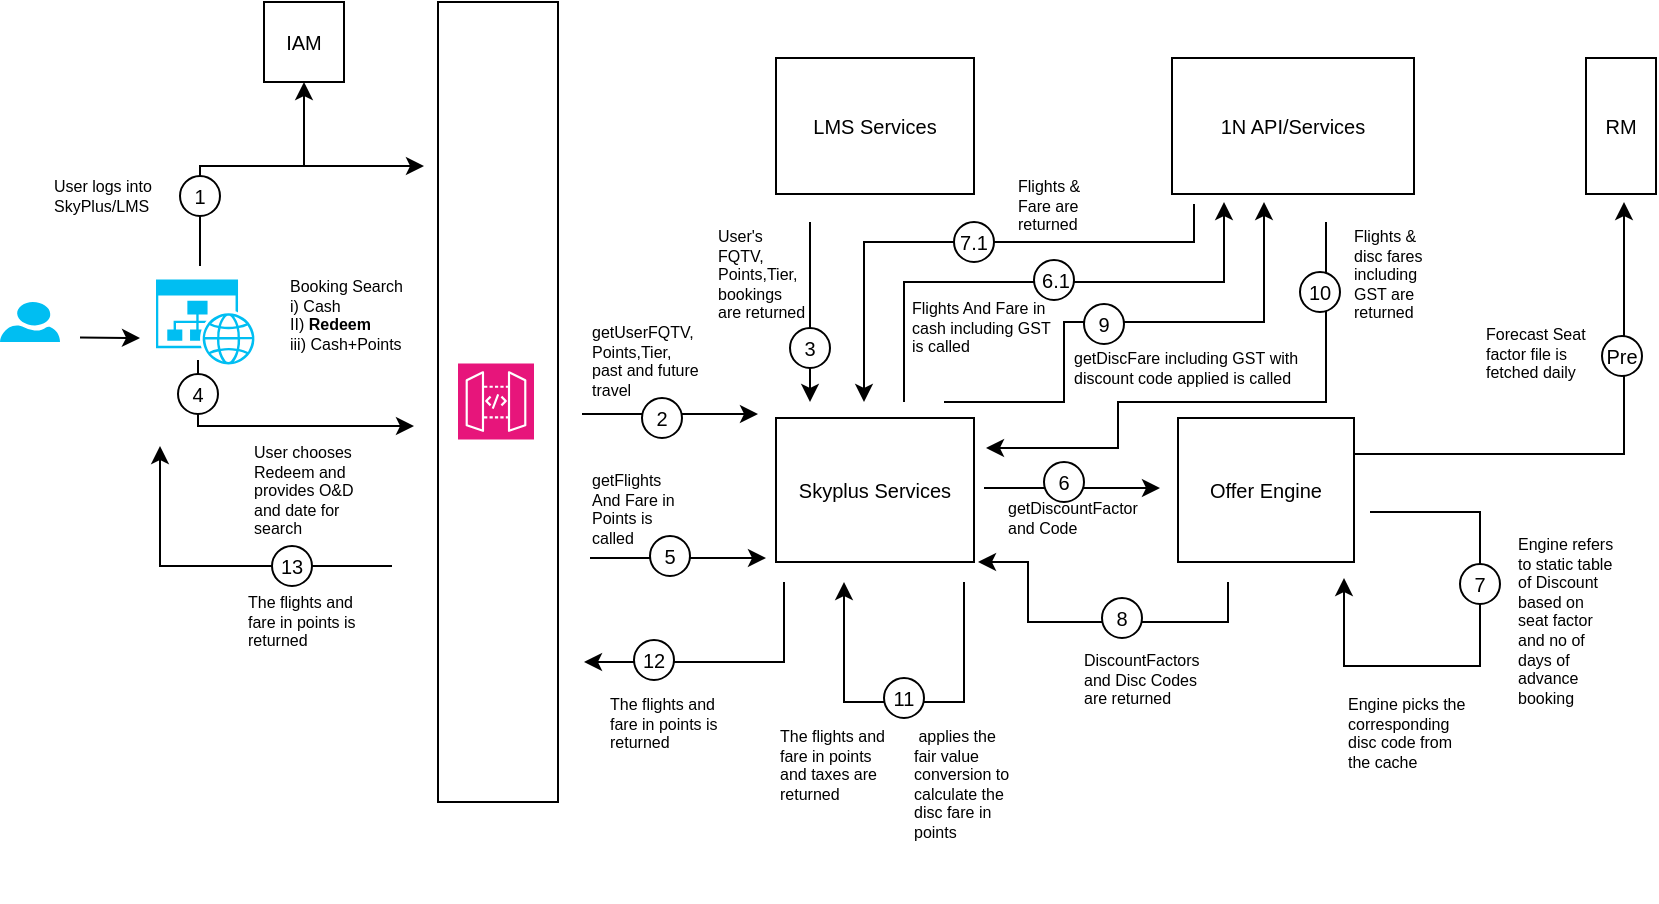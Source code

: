<mxfile version="24.0.7" type="github" pages="2">
  <diagram name="Search and Results" id="EjSmjShiK06Z1aKPEQtG">
    <mxGraphModel dx="1034" dy="446" grid="1" gridSize="10" guides="1" tooltips="1" connect="1" arrows="1" fold="1" page="1" pageScale="1" pageWidth="850" pageHeight="1100" math="0" shadow="0">
      <root>
        <mxCell id="0" />
        <mxCell id="1" parent="0" />
        <mxCell id="NHKOM5S_4V-dGVnU0B9f-1" value="" style="endArrow=classic;html=1;rounded=0;" parent="1" edge="1">
          <mxGeometry width="50" height="50" relative="1" as="geometry">
            <mxPoint x="460" y="240" as="sourcePoint" />
            <mxPoint x="620" y="140" as="targetPoint" />
            <Array as="points">
              <mxPoint x="460" y="180" />
              <mxPoint x="620" y="180" />
            </Array>
          </mxGeometry>
        </mxCell>
        <mxCell id="NHKOM5S_4V-dGVnU0B9f-2" value="" style="verticalLabelPosition=bottom;html=1;verticalAlign=top;align=center;strokeColor=none;fillColor=#00BEF2;shape=mxgraph.azure.user;" parent="1" vertex="1">
          <mxGeometry x="8" y="190" width="30" height="20" as="geometry" />
        </mxCell>
        <mxCell id="NHKOM5S_4V-dGVnU0B9f-3" value="" style="rounded=0;whiteSpace=wrap;html=1;" parent="1" vertex="1">
          <mxGeometry x="227" y="40" width="60" height="400" as="geometry" />
        </mxCell>
        <mxCell id="NHKOM5S_4V-dGVnU0B9f-4" value="" style="verticalLabelPosition=bottom;html=1;verticalAlign=top;align=center;strokeColor=none;fillColor=#00BEF2;shape=mxgraph.azure.website_generic;pointerEvents=1;" parent="1" vertex="1">
          <mxGeometry x="86" y="178.75" width="50" height="42.5" as="geometry" />
        </mxCell>
        <mxCell id="NHKOM5S_4V-dGVnU0B9f-5" value="" style="sketch=0;points=[[0,0,0],[0.25,0,0],[0.5,0,0],[0.75,0,0],[1,0,0],[0,1,0],[0.25,1,0],[0.5,1,0],[0.75,1,0],[1,1,0],[0,0.25,0],[0,0.5,0],[0,0.75,0],[1,0.25,0],[1,0.5,0],[1,0.75,0]];outlineConnect=0;fontColor=#232F3E;fillColor=#E7157B;strokeColor=#ffffff;dashed=0;verticalLabelPosition=bottom;verticalAlign=top;align=center;html=1;fontSize=12;fontStyle=0;aspect=fixed;shape=mxgraph.aws4.resourceIcon;resIcon=mxgraph.aws4.api_gateway;" parent="1" vertex="1">
          <mxGeometry x="237" y="220.75" width="38" height="38" as="geometry" />
        </mxCell>
        <mxCell id="NHKOM5S_4V-dGVnU0B9f-6" value="" style="endArrow=classic;html=1;rounded=0;" parent="1" edge="1">
          <mxGeometry width="50" height="50" relative="1" as="geometry">
            <mxPoint x="48" y="207.75" as="sourcePoint" />
            <mxPoint x="78" y="208" as="targetPoint" />
          </mxGeometry>
        </mxCell>
        <mxCell id="NHKOM5S_4V-dGVnU0B9f-7" value="" style="endArrow=classic;html=1;rounded=0;" parent="1" edge="1">
          <mxGeometry width="50" height="50" relative="1" as="geometry">
            <mxPoint x="108" y="172" as="sourcePoint" />
            <mxPoint x="220" y="122" as="targetPoint" />
            <Array as="points">
              <mxPoint x="108" y="122" />
            </Array>
          </mxGeometry>
        </mxCell>
        <mxCell id="NHKOM5S_4V-dGVnU0B9f-8" value="Booking Search&lt;br&gt;i) Cash&lt;br&gt;II) &lt;b&gt;Redeem&lt;/b&gt;&lt;br&gt;iii) Cash+Points" style="text;html=1;strokeColor=none;fillColor=none;align=left;verticalAlign=top;whiteSpace=wrap;rounded=0;fontSize=8;" parent="1" vertex="1">
          <mxGeometry x="150.5" y="171" width="58.5" height="47" as="geometry" />
        </mxCell>
        <mxCell id="NHKOM5S_4V-dGVnU0B9f-9" value="" style="endArrow=classic;html=1;rounded=0;entryX=0.5;entryY=1;entryDx=0;entryDy=0;" parent="1" target="NHKOM5S_4V-dGVnU0B9f-10" edge="1">
          <mxGeometry width="50" height="50" relative="1" as="geometry">
            <mxPoint x="160" y="122" as="sourcePoint" />
            <mxPoint x="200" y="72" as="targetPoint" />
          </mxGeometry>
        </mxCell>
        <mxCell id="NHKOM5S_4V-dGVnU0B9f-10" value="&lt;font style=&quot;font-size: 10px;&quot;&gt;IAM&lt;/font&gt;" style="rounded=0;whiteSpace=wrap;html=1;" parent="1" vertex="1">
          <mxGeometry x="140" y="40" width="40" height="40" as="geometry" />
        </mxCell>
        <mxCell id="NHKOM5S_4V-dGVnU0B9f-14" value="" style="ellipse;whiteSpace=wrap;html=1;aspect=fixed;" parent="1" vertex="1">
          <mxGeometry x="98" y="127" width="20" height="20" as="geometry" />
        </mxCell>
        <mxCell id="NHKOM5S_4V-dGVnU0B9f-15" value="&lt;font style=&quot;font-size: 10px;&quot;&gt;1&lt;/font&gt;" style="text;html=1;strokeColor=none;fillColor=none;align=center;verticalAlign=middle;whiteSpace=wrap;rounded=0;" parent="1" vertex="1">
          <mxGeometry x="93" y="127" width="30" height="20" as="geometry" />
        </mxCell>
        <mxCell id="NHKOM5S_4V-dGVnU0B9f-16" value="User logs into SkyPlus/LMS" style="text;html=1;strokeColor=none;fillColor=none;align=left;verticalAlign=top;whiteSpace=wrap;rounded=0;fontSize=8;" parent="1" vertex="1">
          <mxGeometry x="32.5" y="120.5" width="58.5" height="38.5" as="geometry" />
        </mxCell>
        <mxCell id="NHKOM5S_4V-dGVnU0B9f-17" value="" style="endArrow=classic;html=1;rounded=0;" parent="1" edge="1">
          <mxGeometry width="50" height="50" relative="1" as="geometry">
            <mxPoint x="107" y="219" as="sourcePoint" />
            <mxPoint x="215" y="252" as="targetPoint" />
            <Array as="points">
              <mxPoint x="107" y="252" />
            </Array>
          </mxGeometry>
        </mxCell>
        <mxCell id="NHKOM5S_4V-dGVnU0B9f-18" value="" style="ellipse;whiteSpace=wrap;html=1;aspect=fixed;" parent="1" vertex="1">
          <mxGeometry x="97" y="226" width="20" height="20" as="geometry" />
        </mxCell>
        <mxCell id="NHKOM5S_4V-dGVnU0B9f-19" value="&lt;font style=&quot;font-size: 10px;&quot;&gt;4&lt;/font&gt;" style="text;html=1;strokeColor=none;fillColor=none;align=center;verticalAlign=middle;whiteSpace=wrap;rounded=0;" parent="1" vertex="1">
          <mxGeometry x="92" y="226" width="30" height="20" as="geometry" />
        </mxCell>
        <mxCell id="NHKOM5S_4V-dGVnU0B9f-20" value="User chooses Redeem and provides O&amp;amp;D and date for search" style="text;html=1;strokeColor=none;fillColor=none;align=left;verticalAlign=top;whiteSpace=wrap;rounded=0;fontSize=8;" parent="1" vertex="1">
          <mxGeometry x="132.5" y="253.5" width="58.5" height="38.5" as="geometry" />
        </mxCell>
        <mxCell id="NHKOM5S_4V-dGVnU0B9f-21" value="&lt;font style=&quot;font-size: 10px;&quot;&gt;LMS Services&lt;/font&gt;" style="rounded=0;whiteSpace=wrap;html=1;" parent="1" vertex="1">
          <mxGeometry x="396" y="68" width="99" height="68" as="geometry" />
        </mxCell>
        <mxCell id="NHKOM5S_4V-dGVnU0B9f-22" value="&lt;font style=&quot;font-size: 10px;&quot;&gt;Skyplus Services&lt;/font&gt;" style="rounded=0;whiteSpace=wrap;html=1;" parent="1" vertex="1">
          <mxGeometry x="396" y="248" width="99" height="72" as="geometry" />
        </mxCell>
        <mxCell id="NHKOM5S_4V-dGVnU0B9f-23" value="&lt;font style=&quot;font-size: 10px;&quot;&gt;Offer Engine&lt;/font&gt;" style="rounded=0;whiteSpace=wrap;html=1;" parent="1" vertex="1">
          <mxGeometry x="597" y="248" width="88" height="72" as="geometry" />
        </mxCell>
        <mxCell id="NHKOM5S_4V-dGVnU0B9f-24" value="" style="endArrow=classic;html=1;rounded=0;" parent="1" edge="1">
          <mxGeometry width="50" height="50" relative="1" as="geometry">
            <mxPoint x="299" y="246" as="sourcePoint" />
            <mxPoint x="387" y="246" as="targetPoint" />
          </mxGeometry>
        </mxCell>
        <mxCell id="NHKOM5S_4V-dGVnU0B9f-25" value="&lt;font style=&quot;font-size: 10px;&quot;&gt;1N API/Services&lt;/font&gt;" style="rounded=0;whiteSpace=wrap;html=1;" parent="1" vertex="1">
          <mxGeometry x="594" y="68" width="121" height="68" as="geometry" />
        </mxCell>
        <mxCell id="NHKOM5S_4V-dGVnU0B9f-26" value="" style="ellipse;whiteSpace=wrap;html=1;aspect=fixed;" parent="1" vertex="1">
          <mxGeometry x="329" y="238" width="20" height="20" as="geometry" />
        </mxCell>
        <mxCell id="NHKOM5S_4V-dGVnU0B9f-27" value="&lt;font style=&quot;font-size: 10px;&quot;&gt;2&lt;/font&gt;" style="text;html=1;strokeColor=none;fillColor=none;align=center;verticalAlign=middle;whiteSpace=wrap;rounded=0;" parent="1" vertex="1">
          <mxGeometry x="324" y="238" width="30" height="20" as="geometry" />
        </mxCell>
        <mxCell id="NHKOM5S_4V-dGVnU0B9f-28" value="getUserFQTV, Points,Tier, past and future travel" style="text;html=1;strokeColor=none;fillColor=none;align=left;verticalAlign=top;whiteSpace=wrap;rounded=0;fontSize=8;" parent="1" vertex="1">
          <mxGeometry x="301.5" y="193.75" width="58.5" height="53" as="geometry" />
        </mxCell>
        <mxCell id="NHKOM5S_4V-dGVnU0B9f-29" value="getDiscFare including GST&amp;nbsp;&lt;span style=&quot;background-color: initial;&quot;&gt;with&lt;/span&gt;&lt;div&gt;discount code applied is called&lt;/div&gt;" style="text;html=1;strokeColor=none;fillColor=none;align=left;verticalAlign=top;whiteSpace=wrap;rounded=0;fontSize=8;" parent="1" vertex="1">
          <mxGeometry x="543" y="207" width="120" height="55" as="geometry" />
        </mxCell>
        <mxCell id="NHKOM5S_4V-dGVnU0B9f-30" value="" style="endArrow=classic;html=1;rounded=0;" parent="1" edge="1">
          <mxGeometry width="50" height="50" relative="1" as="geometry">
            <mxPoint x="500" y="283" as="sourcePoint" />
            <mxPoint x="588" y="283" as="targetPoint" />
          </mxGeometry>
        </mxCell>
        <mxCell id="NHKOM5S_4V-dGVnU0B9f-31" value="" style="ellipse;whiteSpace=wrap;html=1;aspect=fixed;" parent="1" vertex="1">
          <mxGeometry x="530" y="270" width="20" height="20" as="geometry" />
        </mxCell>
        <mxCell id="NHKOM5S_4V-dGVnU0B9f-32" value="&lt;span style=&quot;font-size: 10px;&quot;&gt;6&lt;/span&gt;" style="text;html=1;strokeColor=none;fillColor=none;align=center;verticalAlign=middle;whiteSpace=wrap;rounded=0;" parent="1" vertex="1">
          <mxGeometry x="525" y="270" width="30" height="20" as="geometry" />
        </mxCell>
        <mxCell id="NHKOM5S_4V-dGVnU0B9f-33" value="Flights And Fare in cash including GST is called" style="text;html=1;strokeColor=none;fillColor=none;align=left;verticalAlign=top;whiteSpace=wrap;rounded=0;fontSize=8;" parent="1" vertex="1">
          <mxGeometry x="461.75" y="182" width="74.25" height="33" as="geometry" />
        </mxCell>
        <mxCell id="NHKOM5S_4V-dGVnU0B9f-34" value="" style="endArrow=classic;html=1;rounded=0;" parent="1" edge="1">
          <mxGeometry width="50" height="50" relative="1" as="geometry">
            <mxPoint x="303" y="318" as="sourcePoint" />
            <mxPoint x="391" y="318" as="targetPoint" />
          </mxGeometry>
        </mxCell>
        <mxCell id="NHKOM5S_4V-dGVnU0B9f-35" value="" style="ellipse;whiteSpace=wrap;html=1;aspect=fixed;" parent="1" vertex="1">
          <mxGeometry x="333" y="307" width="20" height="20" as="geometry" />
        </mxCell>
        <mxCell id="NHKOM5S_4V-dGVnU0B9f-36" value="&lt;font style=&quot;font-size: 10px;&quot;&gt;5&lt;/font&gt;" style="text;html=1;strokeColor=none;fillColor=none;align=center;verticalAlign=middle;whiteSpace=wrap;rounded=0;" parent="1" vertex="1">
          <mxGeometry x="328" y="307" width="30" height="20" as="geometry" />
        </mxCell>
        <mxCell id="NHKOM5S_4V-dGVnU0B9f-37" value="getFlights And Fare in Points is called" style="text;html=1;strokeColor=none;fillColor=none;align=left;verticalAlign=top;whiteSpace=wrap;rounded=0;fontSize=8;" parent="1" vertex="1">
          <mxGeometry x="301.5" y="267.5" width="48.5" height="33" as="geometry" />
        </mxCell>
        <mxCell id="NHKOM5S_4V-dGVnU0B9f-38" value="" style="endArrow=classic;html=1;rounded=0;" parent="1" edge="1">
          <mxGeometry width="50" height="50" relative="1" as="geometry">
            <mxPoint x="480" y="240" as="sourcePoint" />
            <mxPoint x="640" y="140" as="targetPoint" />
            <Array as="points">
              <mxPoint x="540" y="240" />
              <mxPoint x="540" y="200" />
              <mxPoint x="640" y="200" />
              <mxPoint x="640" y="160" />
            </Array>
          </mxGeometry>
        </mxCell>
        <mxCell id="NHKOM5S_4V-dGVnU0B9f-39" value="&lt;font style=&quot;font-size: 10px;&quot;&gt;RM&lt;/font&gt;" style="rounded=0;whiteSpace=wrap;html=1;" parent="1" vertex="1">
          <mxGeometry x="801" y="68" width="35" height="68" as="geometry" />
        </mxCell>
        <mxCell id="NHKOM5S_4V-dGVnU0B9f-44" value="" style="ellipse;whiteSpace=wrap;html=1;aspect=fixed;" parent="1" vertex="1">
          <mxGeometry x="525" y="169" width="20" height="20" as="geometry" />
        </mxCell>
        <mxCell id="NHKOM5S_4V-dGVnU0B9f-45" value="&lt;span style=&quot;font-size: 10px;&quot;&gt;6.1&lt;/span&gt;" style="text;html=1;strokeColor=none;fillColor=none;align=center;verticalAlign=middle;whiteSpace=wrap;rounded=0;" parent="1" vertex="1">
          <mxGeometry x="521" y="169" width="30" height="20" as="geometry" />
        </mxCell>
        <mxCell id="NHKOM5S_4V-dGVnU0B9f-46" value="getDiscountFactor and Code" style="text;html=1;strokeColor=none;fillColor=none;align=left;verticalAlign=top;whiteSpace=wrap;rounded=0;fontSize=8;" parent="1" vertex="1">
          <mxGeometry x="510" y="282" width="58.5" height="33" as="geometry" />
        </mxCell>
        <mxCell id="NHKOM5S_4V-dGVnU0B9f-47" value="" style="ellipse;whiteSpace=wrap;html=1;aspect=fixed;" parent="1" vertex="1">
          <mxGeometry x="550" y="191" width="20" height="20" as="geometry" />
        </mxCell>
        <mxCell id="NHKOM5S_4V-dGVnU0B9f-48" value="&lt;span style=&quot;font-size: 10px;&quot;&gt;9&lt;/span&gt;" style="text;html=1;strokeColor=none;fillColor=none;align=center;verticalAlign=middle;whiteSpace=wrap;rounded=0;" parent="1" vertex="1">
          <mxGeometry x="545" y="191" width="30" height="20" as="geometry" />
        </mxCell>
        <mxCell id="NHKOM5S_4V-dGVnU0B9f-49" value="" style="endArrow=classic;html=1;rounded=0;" parent="1" edge="1">
          <mxGeometry width="50" height="50" relative="1" as="geometry">
            <mxPoint x="605" y="141" as="sourcePoint" />
            <mxPoint x="440" y="240" as="targetPoint" />
            <Array as="points">
              <mxPoint x="605" y="160" />
              <mxPoint x="520" y="160" />
              <mxPoint x="440" y="160" />
            </Array>
          </mxGeometry>
        </mxCell>
        <mxCell id="NHKOM5S_4V-dGVnU0B9f-50" value="" style="ellipse;whiteSpace=wrap;html=1;aspect=fixed;" parent="1" vertex="1">
          <mxGeometry x="485" y="150" width="20" height="20" as="geometry" />
        </mxCell>
        <mxCell id="NHKOM5S_4V-dGVnU0B9f-51" value="&lt;font style=&quot;font-size: 10px;&quot;&gt;7.1&lt;/font&gt;" style="text;html=1;strokeColor=none;fillColor=none;align=center;verticalAlign=middle;whiteSpace=wrap;rounded=0;" parent="1" vertex="1">
          <mxGeometry x="480" y="150" width="30" height="20" as="geometry" />
        </mxCell>
        <mxCell id="NHKOM5S_4V-dGVnU0B9f-52" value="Flights &amp;amp; Fare are returned" style="text;html=1;strokeColor=none;fillColor=none;align=left;verticalAlign=top;whiteSpace=wrap;rounded=0;fontSize=8;" parent="1" vertex="1">
          <mxGeometry x="514.75" y="120.5" width="33.5" height="39.25" as="geometry" />
        </mxCell>
        <mxCell id="NHKOM5S_4V-dGVnU0B9f-53" value="Forecast Seat factor file is fetched daily" style="text;html=1;strokeColor=none;fillColor=none;align=left;verticalAlign=top;whiteSpace=wrap;rounded=0;fontSize=8;" parent="1" vertex="1">
          <mxGeometry x="749" y="195" width="52" height="55" as="geometry" />
        </mxCell>
        <mxCell id="NHKOM5S_4V-dGVnU0B9f-54" value="" style="endArrow=classic;html=1;rounded=0;" parent="1" edge="1">
          <mxGeometry width="50" height="50" relative="1" as="geometry">
            <mxPoint x="693" y="295" as="sourcePoint" />
            <mxPoint x="680" y="328" as="targetPoint" />
            <Array as="points">
              <mxPoint x="748" y="295" />
              <mxPoint x="748" y="372" />
              <mxPoint x="680" y="372" />
              <mxPoint x="680" y="350" />
            </Array>
          </mxGeometry>
        </mxCell>
        <mxCell id="NHKOM5S_4V-dGVnU0B9f-55" value="" style="ellipse;whiteSpace=wrap;html=1;aspect=fixed;" parent="1" vertex="1">
          <mxGeometry x="738" y="321" width="20" height="20" as="geometry" />
        </mxCell>
        <mxCell id="NHKOM5S_4V-dGVnU0B9f-56" value="&lt;font style=&quot;font-size: 10px;&quot;&gt;7&lt;/font&gt;" style="text;html=1;strokeColor=none;fillColor=none;align=center;verticalAlign=middle;whiteSpace=wrap;rounded=0;" parent="1" vertex="1">
          <mxGeometry x="733" y="321" width="30" height="20" as="geometry" />
        </mxCell>
        <mxCell id="NHKOM5S_4V-dGVnU0B9f-61" value="Engine refers to static table of Discount based on seat factor and no of days of advance booking" style="text;html=1;strokeColor=none;fillColor=none;align=left;verticalAlign=top;whiteSpace=wrap;rounded=0;fontSize=8;" parent="1" vertex="1">
          <mxGeometry x="765" y="300" width="52" height="94" as="geometry" />
        </mxCell>
        <mxCell id="NHKOM5S_4V-dGVnU0B9f-62" value="Engine picks the corresponding disc code from the cache" style="text;html=1;strokeColor=none;fillColor=none;align=left;verticalAlign=top;whiteSpace=wrap;rounded=0;fontSize=8;" parent="1" vertex="1">
          <mxGeometry x="680" y="380" width="62" height="50" as="geometry" />
        </mxCell>
        <mxCell id="NHKOM5S_4V-dGVnU0B9f-63" value="" style="endArrow=classic;html=1;rounded=0;" parent="1" edge="1">
          <mxGeometry width="50" height="50" relative="1" as="geometry">
            <mxPoint x="490" y="330" as="sourcePoint" />
            <mxPoint x="430" y="330" as="targetPoint" />
            <Array as="points">
              <mxPoint x="490" y="390" />
              <mxPoint x="430" y="390" />
            </Array>
          </mxGeometry>
        </mxCell>
        <mxCell id="NHKOM5S_4V-dGVnU0B9f-64" value="" style="ellipse;whiteSpace=wrap;html=1;aspect=fixed;" parent="1" vertex="1">
          <mxGeometry x="450" y="378" width="20" height="20" as="geometry" />
        </mxCell>
        <mxCell id="NHKOM5S_4V-dGVnU0B9f-65" value="&lt;font style=&quot;font-size: 10px;&quot;&gt;11&lt;/font&gt;" style="text;html=1;strokeColor=none;fillColor=none;align=center;verticalAlign=middle;whiteSpace=wrap;rounded=0;" parent="1" vertex="1">
          <mxGeometry x="445" y="378" width="30" height="20" as="geometry" />
        </mxCell>
        <mxCell id="NHKOM5S_4V-dGVnU0B9f-66" value="The flights and fare in points&amp;nbsp; and taxes are returned" style="text;html=1;strokeColor=none;fillColor=none;align=left;verticalAlign=top;whiteSpace=wrap;rounded=0;fontSize=8;" parent="1" vertex="1">
          <mxGeometry x="396" y="396" width="58.5" height="33" as="geometry" />
        </mxCell>
        <mxCell id="NHKOM5S_4V-dGVnU0B9f-67" value="" style="endArrow=classic;html=1;rounded=0;" parent="1" edge="1">
          <mxGeometry width="50" height="50" relative="1" as="geometry">
            <mxPoint x="400" y="330" as="sourcePoint" />
            <mxPoint x="300" y="370" as="targetPoint" />
            <Array as="points">
              <mxPoint x="400" y="370" />
              <mxPoint x="330" y="370" />
            </Array>
          </mxGeometry>
        </mxCell>
        <mxCell id="NHKOM5S_4V-dGVnU0B9f-68" value="" style="ellipse;whiteSpace=wrap;html=1;aspect=fixed;" parent="1" vertex="1">
          <mxGeometry x="325" y="359" width="20" height="20" as="geometry" />
        </mxCell>
        <mxCell id="NHKOM5S_4V-dGVnU0B9f-69" value="&lt;font style=&quot;font-size: 10px;&quot;&gt;12&lt;/font&gt;" style="text;html=1;strokeColor=none;fillColor=none;align=center;verticalAlign=middle;whiteSpace=wrap;rounded=0;" parent="1" vertex="1">
          <mxGeometry x="320" y="359" width="30" height="20" as="geometry" />
        </mxCell>
        <mxCell id="NHKOM5S_4V-dGVnU0B9f-70" value="The flights and fare in points is returned" style="text;html=1;strokeColor=none;fillColor=none;align=left;verticalAlign=top;whiteSpace=wrap;rounded=0;fontSize=8;" parent="1" vertex="1">
          <mxGeometry x="310.75" y="380" width="58.5" height="33" as="geometry" />
        </mxCell>
        <mxCell id="NHKOM5S_4V-dGVnU0B9f-71" value="" style="endArrow=classic;html=1;rounded=0;" parent="1" edge="1">
          <mxGeometry width="50" height="50" relative="1" as="geometry">
            <mxPoint x="204" y="322" as="sourcePoint" />
            <mxPoint x="88" y="262" as="targetPoint" />
            <Array as="points">
              <mxPoint x="171" y="322" />
              <mxPoint x="88" y="322" />
            </Array>
          </mxGeometry>
        </mxCell>
        <mxCell id="NHKOM5S_4V-dGVnU0B9f-72" value="" style="ellipse;whiteSpace=wrap;html=1;aspect=fixed;" parent="1" vertex="1">
          <mxGeometry x="144" y="312" width="20" height="20" as="geometry" />
        </mxCell>
        <mxCell id="NHKOM5S_4V-dGVnU0B9f-73" value="&lt;font style=&quot;font-size: 10px;&quot;&gt;13&lt;/font&gt;" style="text;html=1;strokeColor=none;fillColor=none;align=center;verticalAlign=middle;whiteSpace=wrap;rounded=0;" parent="1" vertex="1">
          <mxGeometry x="139" y="312" width="30" height="20" as="geometry" />
        </mxCell>
        <mxCell id="NHKOM5S_4V-dGVnU0B9f-74" value="The flights and fare in points is returned" style="text;html=1;strokeColor=none;fillColor=none;align=left;verticalAlign=top;whiteSpace=wrap;rounded=0;fontSize=8;" parent="1" vertex="1">
          <mxGeometry x="129.75" y="329" width="58.5" height="33" as="geometry" />
        </mxCell>
        <mxCell id="NHKOM5S_4V-dGVnU0B9f-75" value="" style="endArrow=classic;html=1;rounded=0;" parent="1" edge="1">
          <mxGeometry width="50" height="50" relative="1" as="geometry">
            <mxPoint x="413" y="150" as="sourcePoint" />
            <mxPoint x="413" y="240" as="targetPoint" />
            <Array as="points">
              <mxPoint x="413" y="150" />
            </Array>
          </mxGeometry>
        </mxCell>
        <mxCell id="NHKOM5S_4V-dGVnU0B9f-76" value="User&#39;s FQTV, Points,Tier, bookings are returned" style="text;html=1;strokeColor=none;fillColor=none;align=left;verticalAlign=top;whiteSpace=wrap;rounded=0;fontSize=8;" parent="1" vertex="1">
          <mxGeometry x="365" y="145.75" width="46" height="52" as="geometry" />
        </mxCell>
        <mxCell id="NHKOM5S_4V-dGVnU0B9f-77" value="" style="ellipse;whiteSpace=wrap;html=1;aspect=fixed;" parent="1" vertex="1">
          <mxGeometry x="403" y="203" width="20" height="20" as="geometry" />
        </mxCell>
        <mxCell id="NHKOM5S_4V-dGVnU0B9f-78" value="&lt;font style=&quot;font-size: 10px;&quot;&gt;3&lt;/font&gt;" style="text;html=1;strokeColor=none;fillColor=none;align=center;verticalAlign=middle;whiteSpace=wrap;rounded=0;" parent="1" vertex="1">
          <mxGeometry x="398" y="203" width="30" height="20" as="geometry" />
        </mxCell>
        <mxCell id="NHKOM5S_4V-dGVnU0B9f-79" value="" style="endArrow=classic;html=1;rounded=0;entryX=1;entryY=0.25;entryDx=0;entryDy=0;exitX=1;exitY=0.25;exitDx=0;exitDy=0;" parent="1" source="NHKOM5S_4V-dGVnU0B9f-23" edge="1">
          <mxGeometry width="50" height="50" relative="1" as="geometry">
            <mxPoint x="817" y="157" as="sourcePoint" />
            <mxPoint x="820" y="140" as="targetPoint" />
            <Array as="points">
              <mxPoint x="820" y="266" />
            </Array>
          </mxGeometry>
        </mxCell>
        <mxCell id="NHKOM5S_4V-dGVnU0B9f-80" value="&lt;font style=&quot;font-size: 10px;&quot;&gt;Pre&lt;/font&gt;" style="ellipse;whiteSpace=wrap;html=1;aspect=fixed;" parent="1" vertex="1">
          <mxGeometry x="809" y="207" width="20" height="20" as="geometry" />
        </mxCell>
        <mxCell id="NHKOM5S_4V-dGVnU0B9f-81" value="&amp;nbsp;applies the fair value conversion to calculate the disc fare in points" style="text;html=1;strokeColor=none;fillColor=none;align=left;verticalAlign=top;whiteSpace=wrap;rounded=0;fontSize=8;" parent="1" vertex="1">
          <mxGeometry x="462.75" y="396" width="52" height="94" as="geometry" />
        </mxCell>
        <mxCell id="2raeTAF3LF-SIuXbgyYo-2" value="" style="endArrow=classic;html=1;rounded=0;" parent="1" edge="1">
          <mxGeometry width="50" height="50" relative="1" as="geometry">
            <mxPoint x="671" y="150" as="sourcePoint" />
            <mxPoint x="501" y="263" as="targetPoint" />
            <Array as="points">
              <mxPoint x="671" y="183" />
              <mxPoint x="671" y="240" />
              <mxPoint x="567" y="240" />
              <mxPoint x="567" y="263" />
            </Array>
          </mxGeometry>
        </mxCell>
        <mxCell id="2raeTAF3LF-SIuXbgyYo-3" value="Flights &amp;amp; disc fares including GST are returned" style="text;html=1;strokeColor=none;fillColor=none;align=left;verticalAlign=top;whiteSpace=wrap;rounded=0;fontSize=8;" parent="1" vertex="1">
          <mxGeometry x="683" y="145.75" width="45.25" height="33" as="geometry" />
        </mxCell>
        <mxCell id="2raeTAF3LF-SIuXbgyYo-5" value="" style="endArrow=classic;html=1;rounded=0;entryX=1;entryY=1;entryDx=0;entryDy=0;" parent="1" edge="1">
          <mxGeometry width="50" height="50" relative="1" as="geometry">
            <mxPoint x="622" y="330" as="sourcePoint" />
            <mxPoint x="497" y="320" as="targetPoint" />
            <Array as="points">
              <mxPoint x="622" y="350" />
              <mxPoint x="522" y="350" />
              <mxPoint x="522" y="320" />
            </Array>
          </mxGeometry>
        </mxCell>
        <mxCell id="2raeTAF3LF-SIuXbgyYo-6" value="" style="ellipse;whiteSpace=wrap;html=1;aspect=fixed;" parent="1" vertex="1">
          <mxGeometry x="559" y="338" width="20" height="20" as="geometry" />
        </mxCell>
        <mxCell id="2raeTAF3LF-SIuXbgyYo-7" value="&lt;span style=&quot;font-size: 10px;&quot;&gt;8&lt;/span&gt;" style="text;html=1;strokeColor=none;fillColor=none;align=center;verticalAlign=middle;whiteSpace=wrap;rounded=0;" parent="1" vertex="1">
          <mxGeometry x="554" y="338" width="30" height="20" as="geometry" />
        </mxCell>
        <mxCell id="2raeTAF3LF-SIuXbgyYo-8" value="DiscountFactors and Disc Codes are returned" style="text;html=1;strokeColor=none;fillColor=none;align=left;verticalAlign=top;whiteSpace=wrap;rounded=0;fontSize=8;" parent="1" vertex="1">
          <mxGeometry x="548.25" y="358" width="58.5" height="33" as="geometry" />
        </mxCell>
        <mxCell id="2raeTAF3LF-SIuXbgyYo-9" value="&lt;font style=&quot;font-size: 10px;&quot;&gt;10&lt;/font&gt;" style="ellipse;whiteSpace=wrap;html=1;aspect=fixed;" parent="1" vertex="1">
          <mxGeometry x="658" y="175" width="20" height="20" as="geometry" />
        </mxCell>
      </root>
    </mxGraphModel>
  </diagram>
  <diagram id="nsvEIveBiJCa4OcWRLMD" name="Book">
    <mxGraphModel dx="1034" dy="446" grid="1" gridSize="10" guides="1" tooltips="1" connect="1" arrows="1" fold="1" page="1" pageScale="1" pageWidth="850" pageHeight="1100" math="0" shadow="0">
      <root>
        <mxCell id="0" />
        <mxCell id="1" parent="0" />
        <mxCell id="w05_cwSDtQMUngxFDME1-2" value="" style="verticalLabelPosition=bottom;html=1;verticalAlign=top;align=center;strokeColor=none;fillColor=#00BEF2;shape=mxgraph.azure.user;" parent="1" vertex="1">
          <mxGeometry x="8" y="190" width="30" height="20" as="geometry" />
        </mxCell>
        <mxCell id="w05_cwSDtQMUngxFDME1-3" value="" style="rounded=0;whiteSpace=wrap;html=1;" parent="1" vertex="1">
          <mxGeometry x="227" y="40" width="60" height="400" as="geometry" />
        </mxCell>
        <mxCell id="w05_cwSDtQMUngxFDME1-4" value="" style="verticalLabelPosition=bottom;html=1;verticalAlign=top;align=center;strokeColor=none;fillColor=#00BEF2;shape=mxgraph.azure.website_generic;pointerEvents=1;" parent="1" vertex="1">
          <mxGeometry x="86" y="178.75" width="50" height="42.5" as="geometry" />
        </mxCell>
        <mxCell id="w05_cwSDtQMUngxFDME1-5" value="" style="sketch=0;points=[[0,0,0],[0.25,0,0],[0.5,0,0],[0.75,0,0],[1,0,0],[0,1,0],[0.25,1,0],[0.5,1,0],[0.75,1,0],[1,1,0],[0,0.25,0],[0,0.5,0],[0,0.75,0],[1,0.25,0],[1,0.5,0],[1,0.75,0]];outlineConnect=0;fontColor=#232F3E;fillColor=#E7157B;strokeColor=#ffffff;dashed=0;verticalLabelPosition=bottom;verticalAlign=top;align=center;html=1;fontSize=12;fontStyle=0;aspect=fixed;shape=mxgraph.aws4.resourceIcon;resIcon=mxgraph.aws4.api_gateway;" parent="1" vertex="1">
          <mxGeometry x="237" y="219.75" width="38" height="38" as="geometry" />
        </mxCell>
        <mxCell id="w05_cwSDtQMUngxFDME1-6" value="" style="endArrow=classic;html=1;rounded=0;" parent="1" edge="1">
          <mxGeometry width="50" height="50" relative="1" as="geometry">
            <mxPoint x="48" y="207.75" as="sourcePoint" />
            <mxPoint x="78" y="208" as="targetPoint" />
          </mxGeometry>
        </mxCell>
        <mxCell id="w05_cwSDtQMUngxFDME1-7" value="Book&lt;br&gt;I) Redeem Points" style="text;html=1;strokeColor=none;fillColor=none;align=left;verticalAlign=top;whiteSpace=wrap;rounded=0;fontSize=8;" parent="1" vertex="1">
          <mxGeometry x="140" y="171" width="69" height="47" as="geometry" />
        </mxCell>
        <mxCell id="w05_cwSDtQMUngxFDME1-8" value="" style="endArrow=classic;html=1;rounded=0;" parent="1" edge="1">
          <mxGeometry width="50" height="50" relative="1" as="geometry">
            <mxPoint x="107" y="219" as="sourcePoint" />
            <mxPoint x="215" y="252" as="targetPoint" />
            <Array as="points">
              <mxPoint x="107" y="252" />
            </Array>
          </mxGeometry>
        </mxCell>
        <mxCell id="w05_cwSDtQMUngxFDME1-9" value="" style="ellipse;whiteSpace=wrap;html=1;aspect=fixed;" parent="1" vertex="1">
          <mxGeometry x="97" y="226" width="20" height="20" as="geometry" />
        </mxCell>
        <mxCell id="w05_cwSDtQMUngxFDME1-10" value="&lt;font style=&quot;font-size: 10px;&quot;&gt;14&lt;/font&gt;" style="text;html=1;strokeColor=none;fillColor=none;align=center;verticalAlign=middle;whiteSpace=wrap;rounded=0;" parent="1" vertex="1">
          <mxGeometry x="92" y="226" width="30" height="20" as="geometry" />
        </mxCell>
        <mxCell id="w05_cwSDtQMUngxFDME1-11" value="User chooses a book a flight using points" style="text;html=1;strokeColor=none;fillColor=none;align=left;verticalAlign=top;whiteSpace=wrap;rounded=0;fontSize=8;" parent="1" vertex="1">
          <mxGeometry x="132.5" y="253.5" width="58.5" height="38.5" as="geometry" />
        </mxCell>
        <mxCell id="w05_cwSDtQMUngxFDME1-12" value="&lt;font style=&quot;font-size: 10px;&quot;&gt;LMS Services&lt;/font&gt;" style="rounded=0;whiteSpace=wrap;html=1;" parent="1" vertex="1">
          <mxGeometry x="340" y="40" width="99" height="68" as="geometry" />
        </mxCell>
        <mxCell id="w05_cwSDtQMUngxFDME1-13" value="&lt;font style=&quot;font-size: 10px;&quot;&gt;Skyplus Services&lt;/font&gt;" style="rounded=0;whiteSpace=wrap;html=1;" parent="1" vertex="1">
          <mxGeometry x="396" y="248" width="99" height="72" as="geometry" />
        </mxCell>
        <mxCell id="w05_cwSDtQMUngxFDME1-14" value="&lt;font style=&quot;font-size: 10px;&quot;&gt;Payment Gateway&lt;/font&gt;" style="rounded=0;whiteSpace=wrap;html=1;" parent="1" vertex="1">
          <mxGeometry x="597" y="248" width="88" height="72" as="geometry" />
        </mxCell>
        <mxCell id="w05_cwSDtQMUngxFDME1-15" value="&lt;font style=&quot;font-size: 10px;&quot;&gt;1N API/Services&lt;/font&gt;" style="rounded=0;whiteSpace=wrap;html=1;" parent="1" vertex="1">
          <mxGeometry x="594" y="39" width="121" height="68" as="geometry" />
        </mxCell>
        <mxCell id="w05_cwSDtQMUngxFDME1-16" value="" style="endArrow=classic;html=1;rounded=0;" parent="1" edge="1">
          <mxGeometry width="50" height="50" relative="1" as="geometry">
            <mxPoint x="500" y="279" as="sourcePoint" />
            <mxPoint x="588" y="279" as="targetPoint" />
          </mxGeometry>
        </mxCell>
        <mxCell id="w05_cwSDtQMUngxFDME1-17" value="" style="ellipse;whiteSpace=wrap;html=1;aspect=fixed;" parent="1" vertex="1">
          <mxGeometry x="530" y="268" width="20" height="20" as="geometry" />
        </mxCell>
        <mxCell id="w05_cwSDtQMUngxFDME1-18" value="&lt;span style=&quot;font-size: 10px;&quot;&gt;17&lt;/span&gt;" style="text;html=1;strokeColor=none;fillColor=none;align=center;verticalAlign=middle;whiteSpace=wrap;rounded=0;" parent="1" vertex="1">
          <mxGeometry x="525" y="268" width="30" height="20" as="geometry" />
        </mxCell>
        <mxCell id="w05_cwSDtQMUngxFDME1-20" value="" style="endArrow=classic;html=1;rounded=0;" parent="1" edge="1">
          <mxGeometry width="50" height="50" relative="1" as="geometry">
            <mxPoint x="295" y="278" as="sourcePoint" />
            <mxPoint x="383" y="278" as="targetPoint" />
          </mxGeometry>
        </mxCell>
        <mxCell id="w05_cwSDtQMUngxFDME1-21" value="" style="ellipse;whiteSpace=wrap;html=1;aspect=fixed;" parent="1" vertex="1">
          <mxGeometry x="325" y="268" width="20" height="20" as="geometry" />
        </mxCell>
        <mxCell id="w05_cwSDtQMUngxFDME1-22" value="&lt;font style=&quot;font-size: 10px;&quot;&gt;15&lt;/font&gt;" style="text;html=1;strokeColor=none;fillColor=none;align=center;verticalAlign=middle;whiteSpace=wrap;rounded=0;" parent="1" vertex="1">
          <mxGeometry x="320" y="268" width="30" height="20" as="geometry" />
        </mxCell>
        <mxCell id="w05_cwSDtQMUngxFDME1-23" value="bookFlight with Points is called" style="text;html=1;strokeColor=none;fillColor=none;align=left;verticalAlign=top;whiteSpace=wrap;rounded=0;fontSize=8;" parent="1" vertex="1">
          <mxGeometry x="308.75" y="232" width="58.5" height="33" as="geometry" />
        </mxCell>
        <mxCell id="w05_cwSDtQMUngxFDME1-28" value="PayCashPart (Taxes) is called" style="text;html=1;strokeColor=none;fillColor=none;align=left;verticalAlign=top;whiteSpace=wrap;rounded=0;fontSize=8;" parent="1" vertex="1">
          <mxGeometry x="513.75" y="289" width="58.5" height="33" as="geometry" />
        </mxCell>
        <mxCell id="w05_cwSDtQMUngxFDME1-31" value="" style="endArrow=classic;html=1;rounded=0;" parent="1" edge="1">
          <mxGeometry width="50" height="50" relative="1" as="geometry">
            <mxPoint x="450" y="328" as="sourcePoint" />
            <mxPoint x="630" y="372" as="targetPoint" />
            <Array as="points">
              <mxPoint x="450" y="372" />
              <mxPoint x="605" y="372" />
            </Array>
          </mxGeometry>
        </mxCell>
        <mxCell id="w05_cwSDtQMUngxFDME1-32" value="" style="ellipse;whiteSpace=wrap;html=1;aspect=fixed;" parent="1" vertex="1">
          <mxGeometry x="519" y="360" width="20" height="20" as="geometry" />
        </mxCell>
        <mxCell id="w05_cwSDtQMUngxFDME1-33" value="&lt;font style=&quot;font-size: 10px;&quot;&gt;20&lt;/font&gt;" style="text;html=1;strokeColor=none;fillColor=none;align=center;verticalAlign=middle;whiteSpace=wrap;rounded=0;" parent="1" vertex="1">
          <mxGeometry x="514" y="360" width="30" height="20" as="geometry" />
        </mxCell>
        <mxCell id="w05_cwSDtQMUngxFDME1-34" value="PNR, original price, disc price, seat factor and conversion factor is saved" style="text;html=1;strokeColor=none;fillColor=none;align=left;verticalAlign=top;whiteSpace=wrap;rounded=0;fontSize=8;" parent="1" vertex="1">
          <mxGeometry x="480" y="380" width="97.5" height="40" as="geometry" />
        </mxCell>
        <mxCell id="w05_cwSDtQMUngxFDME1-35" value="" style="endArrow=classic;html=1;rounded=0;" parent="1" edge="1">
          <mxGeometry width="50" height="50" relative="1" as="geometry">
            <mxPoint x="385" y="306" as="sourcePoint" />
            <mxPoint x="297" y="306" as="targetPoint" />
            <Array as="points">
              <mxPoint x="352" y="306" />
              <mxPoint x="319" y="306" />
            </Array>
          </mxGeometry>
        </mxCell>
        <mxCell id="w05_cwSDtQMUngxFDME1-36" value="" style="ellipse;whiteSpace=wrap;html=1;aspect=fixed;" parent="1" vertex="1">
          <mxGeometry x="325" y="296" width="20" height="20" as="geometry" />
        </mxCell>
        <mxCell id="w05_cwSDtQMUngxFDME1-37" value="&lt;font style=&quot;font-size: 10px;&quot;&gt;20.1&lt;/font&gt;" style="text;html=1;strokeColor=none;fillColor=none;align=center;verticalAlign=middle;whiteSpace=wrap;rounded=0;" parent="1" vertex="1">
          <mxGeometry x="320" y="296" width="30" height="20" as="geometry" />
        </mxCell>
        <mxCell id="w05_cwSDtQMUngxFDME1-38" value="Itinerary with PNR is returned" style="text;html=1;strokeColor=none;fillColor=none;align=left;verticalAlign=top;whiteSpace=wrap;rounded=0;fontSize=8;" parent="1" vertex="1">
          <mxGeometry x="309.75" y="318" width="58.5" height="33" as="geometry" />
        </mxCell>
        <mxCell id="w05_cwSDtQMUngxFDME1-39" value="" style="endArrow=classic;html=1;rounded=0;" parent="1" edge="1">
          <mxGeometry width="50" height="50" relative="1" as="geometry">
            <mxPoint x="204" y="322" as="sourcePoint" />
            <mxPoint x="88" y="262" as="targetPoint" />
            <Array as="points">
              <mxPoint x="171" y="322" />
              <mxPoint x="88" y="322" />
            </Array>
          </mxGeometry>
        </mxCell>
        <mxCell id="w05_cwSDtQMUngxFDME1-40" value="" style="ellipse;whiteSpace=wrap;html=1;aspect=fixed;" parent="1" vertex="1">
          <mxGeometry x="144" y="312" width="20" height="20" as="geometry" />
        </mxCell>
        <mxCell id="w05_cwSDtQMUngxFDME1-41" value="&lt;font style=&quot;font-size: 10px;&quot;&gt;21&lt;/font&gt;" style="text;html=1;strokeColor=none;fillColor=none;align=center;verticalAlign=middle;whiteSpace=wrap;rounded=0;" parent="1" vertex="1">
          <mxGeometry x="139" y="312" width="30" height="20" as="geometry" />
        </mxCell>
        <mxCell id="w05_cwSDtQMUngxFDME1-42" value="Itinerary" style="text;html=1;strokeColor=none;fillColor=none;align=left;verticalAlign=top;whiteSpace=wrap;rounded=0;fontSize=8;" parent="1" vertex="1">
          <mxGeometry x="102" y="332" width="34" height="33" as="geometry" />
        </mxCell>
        <mxCell id="IUlN5LjIvORy5t-scPod-1" value="" style="endArrow=classic;html=1;rounded=0;" parent="1" edge="1">
          <mxGeometry width="50" height="50" relative="1" as="geometry">
            <mxPoint x="460" y="240" as="sourcePoint" />
            <mxPoint x="580" y="80" as="targetPoint" />
            <Array as="points">
              <mxPoint x="460" y="200" />
              <mxPoint x="460" y="170" />
              <mxPoint x="540" y="170" />
              <mxPoint x="540" y="80" />
            </Array>
          </mxGeometry>
        </mxCell>
        <mxCell id="IUlN5LjIvORy5t-scPod-2" value="" style="ellipse;whiteSpace=wrap;html=1;aspect=fixed;" parent="1" vertex="1">
          <mxGeometry x="495" y="158" width="20" height="20" as="geometry" />
        </mxCell>
        <mxCell id="IUlN5LjIvORy5t-scPod-3" value="&lt;font style=&quot;font-size: 10px;&quot;&gt;18&lt;/font&gt;" style="text;html=1;strokeColor=none;fillColor=none;align=center;verticalAlign=middle;whiteSpace=wrap;rounded=0;" parent="1" vertex="1">
          <mxGeometry x="490" y="158" width="30" height="20" as="geometry" />
        </mxCell>
        <mxCell id="IUlN5LjIvORy5t-scPod-4" value="CreateBooking" style="text;html=1;strokeColor=none;fillColor=none;align=left;verticalAlign=top;whiteSpace=wrap;rounded=0;fontSize=8;" parent="1" vertex="1">
          <mxGeometry x="475.75" y="100" width="58.5" height="33" as="geometry" />
        </mxCell>
        <mxCell id="WMAwAOBkDRYZOl5rqW0l-2" value="" style="endArrow=classic;html=1;rounded=0;" parent="1" edge="1">
          <mxGeometry width="50" height="50" relative="1" as="geometry">
            <mxPoint x="680" y="120" as="sourcePoint" />
            <mxPoint x="480" y="240" as="targetPoint" />
            <Array as="points">
              <mxPoint x="680" y="160" />
              <mxPoint x="680" y="200" />
              <mxPoint x="480" y="200" />
            </Array>
          </mxGeometry>
        </mxCell>
        <mxCell id="WMAwAOBkDRYZOl5rqW0l-3" value="" style="ellipse;whiteSpace=wrap;html=1;aspect=fixed;" parent="1" vertex="1">
          <mxGeometry x="549" y="190" width="20" height="20" as="geometry" />
        </mxCell>
        <mxCell id="WMAwAOBkDRYZOl5rqW0l-4" value="&lt;font style=&quot;font-size: 10px;&quot;&gt;19&lt;/font&gt;" style="text;html=1;strokeColor=none;fillColor=none;align=center;verticalAlign=middle;whiteSpace=wrap;rounded=0;" parent="1" vertex="1">
          <mxGeometry x="544" y="190" width="30" height="20" as="geometry" />
        </mxCell>
        <mxCell id="WMAwAOBkDRYZOl5rqW0l-5" value="PNR is generated" style="text;html=1;strokeColor=none;fillColor=none;align=left;verticalAlign=top;whiteSpace=wrap;rounded=0;fontSize=8;" parent="1" vertex="1">
          <mxGeometry x="569" y="203.75" width="58.5" height="33" as="geometry" />
        </mxCell>
        <mxCell id="WMAwAOBkDRYZOl5rqW0l-6" value="Record system" style="rounded=0;whiteSpace=wrap;html=1;" parent="1" vertex="1">
          <mxGeometry x="640" y="346" width="80" height="60" as="geometry" />
        </mxCell>
        <mxCell id="WMAwAOBkDRYZOl5rqW0l-7" value="May be offer engine or 1N (Navitaire)" style="text;html=1;strokeColor=none;fillColor=none;align=left;verticalAlign=top;whiteSpace=wrap;rounded=0;fontSize=8;" parent="1" vertex="1">
          <mxGeometry x="636" y="409" width="97.5" height="40" as="geometry" />
        </mxCell>
        <mxCell id="WMAwAOBkDRYZOl5rqW0l-8" value="" style="endArrow=classic;html=1;rounded=0;" parent="1" edge="1">
          <mxGeometry width="50" height="50" relative="1" as="geometry">
            <mxPoint x="400" y="240" as="sourcePoint" />
            <mxPoint x="368" y="120" as="targetPoint" />
            <Array as="points">
              <mxPoint x="368" y="210" />
            </Array>
          </mxGeometry>
        </mxCell>
        <mxCell id="WMAwAOBkDRYZOl5rqW0l-9" value="Booking information is saved in LMS. Points debited" style="text;html=1;strokeColor=none;fillColor=none;align=left;verticalAlign=top;whiteSpace=wrap;rounded=0;fontSize=8;" parent="1" vertex="1">
          <mxGeometry x="414" y="115.75" width="66" height="60.25" as="geometry" />
        </mxCell>
        <mxCell id="WMAwAOBkDRYZOl5rqW0l-10" value="" style="endArrow=classic;html=1;rounded=0;" parent="1" edge="1">
          <mxGeometry width="50" height="50" relative="1" as="geometry">
            <mxPoint x="399" y="226" as="sourcePoint" />
            <mxPoint x="400" y="120" as="targetPoint" />
            <Array as="points">
              <mxPoint x="399" y="206" />
            </Array>
          </mxGeometry>
        </mxCell>
        <mxCell id="WMAwAOBkDRYZOl5rqW0l-11" value="" style="ellipse;whiteSpace=wrap;html=1;aspect=fixed;" parent="1" vertex="1">
          <mxGeometry x="389" y="164" width="20" height="20" as="geometry" />
        </mxCell>
        <mxCell id="WMAwAOBkDRYZOl5rqW0l-12" value="&lt;font style=&quot;font-size: 10px;&quot;&gt;20.2&lt;/font&gt;" style="text;html=1;strokeColor=none;fillColor=none;align=center;verticalAlign=middle;whiteSpace=wrap;rounded=0;" parent="1" vertex="1">
          <mxGeometry x="384" y="164" width="30" height="20" as="geometry" />
        </mxCell>
        <mxCell id="WMAwAOBkDRYZOl5rqW0l-14" value="" style="ellipse;whiteSpace=wrap;html=1;aspect=fixed;" parent="1" vertex="1">
          <mxGeometry x="358" y="176" width="20" height="20" as="geometry" />
        </mxCell>
        <mxCell id="WMAwAOBkDRYZOl5rqW0l-15" value="&lt;font style=&quot;font-size: 10px;&quot;&gt;16&lt;/font&gt;" style="text;html=1;strokeColor=none;fillColor=none;align=center;verticalAlign=middle;whiteSpace=wrap;rounded=0;" parent="1" vertex="1">
          <mxGeometry x="353" y="176" width="30" height="20" as="geometry" />
        </mxCell>
        <mxCell id="WMAwAOBkDRYZOl5rqW0l-17" value="OTP validfations check is done and Points on hold is caled" style="text;html=1;strokeColor=none;fillColor=none;align=left;verticalAlign=top;whiteSpace=wrap;rounded=0;fontSize=8;" parent="1" vertex="1">
          <mxGeometry x="301.75" y="140" width="58.5" height="58" as="geometry" />
        </mxCell>
        <mxCell id="WMAwAOBkDRYZOl5rqW0l-18" value="PNR is marked as non-claimable" style="text;html=1;strokeColor=none;fillColor=none;align=left;verticalAlign=top;whiteSpace=wrap;rounded=0;fontSize=8;" parent="1" vertex="1">
          <mxGeometry x="402" y="184" width="45.12" height="60.25" as="geometry" />
        </mxCell>
        <mxCell id="kylc7ET0oT1-pVPNehpp-1" value="Two entries are created in 1N :&lt;span style=&quot;background-color: initial;&quot;&gt;i) for cash part&lt;/span&gt;&lt;div&gt;&lt;span style=&quot;background-color: initial;&quot;&gt;ii) for points&lt;/span&gt;&lt;/div&gt;" style="text;html=1;strokeColor=none;fillColor=none;align=left;verticalAlign=top;whiteSpace=wrap;rounded=0;fontSize=8;" parent="1" vertex="1">
          <mxGeometry x="471.5" y="53" width="108.5" height="40" as="geometry" />
        </mxCell>
      </root>
    </mxGraphModel>
  </diagram>
</mxfile>
